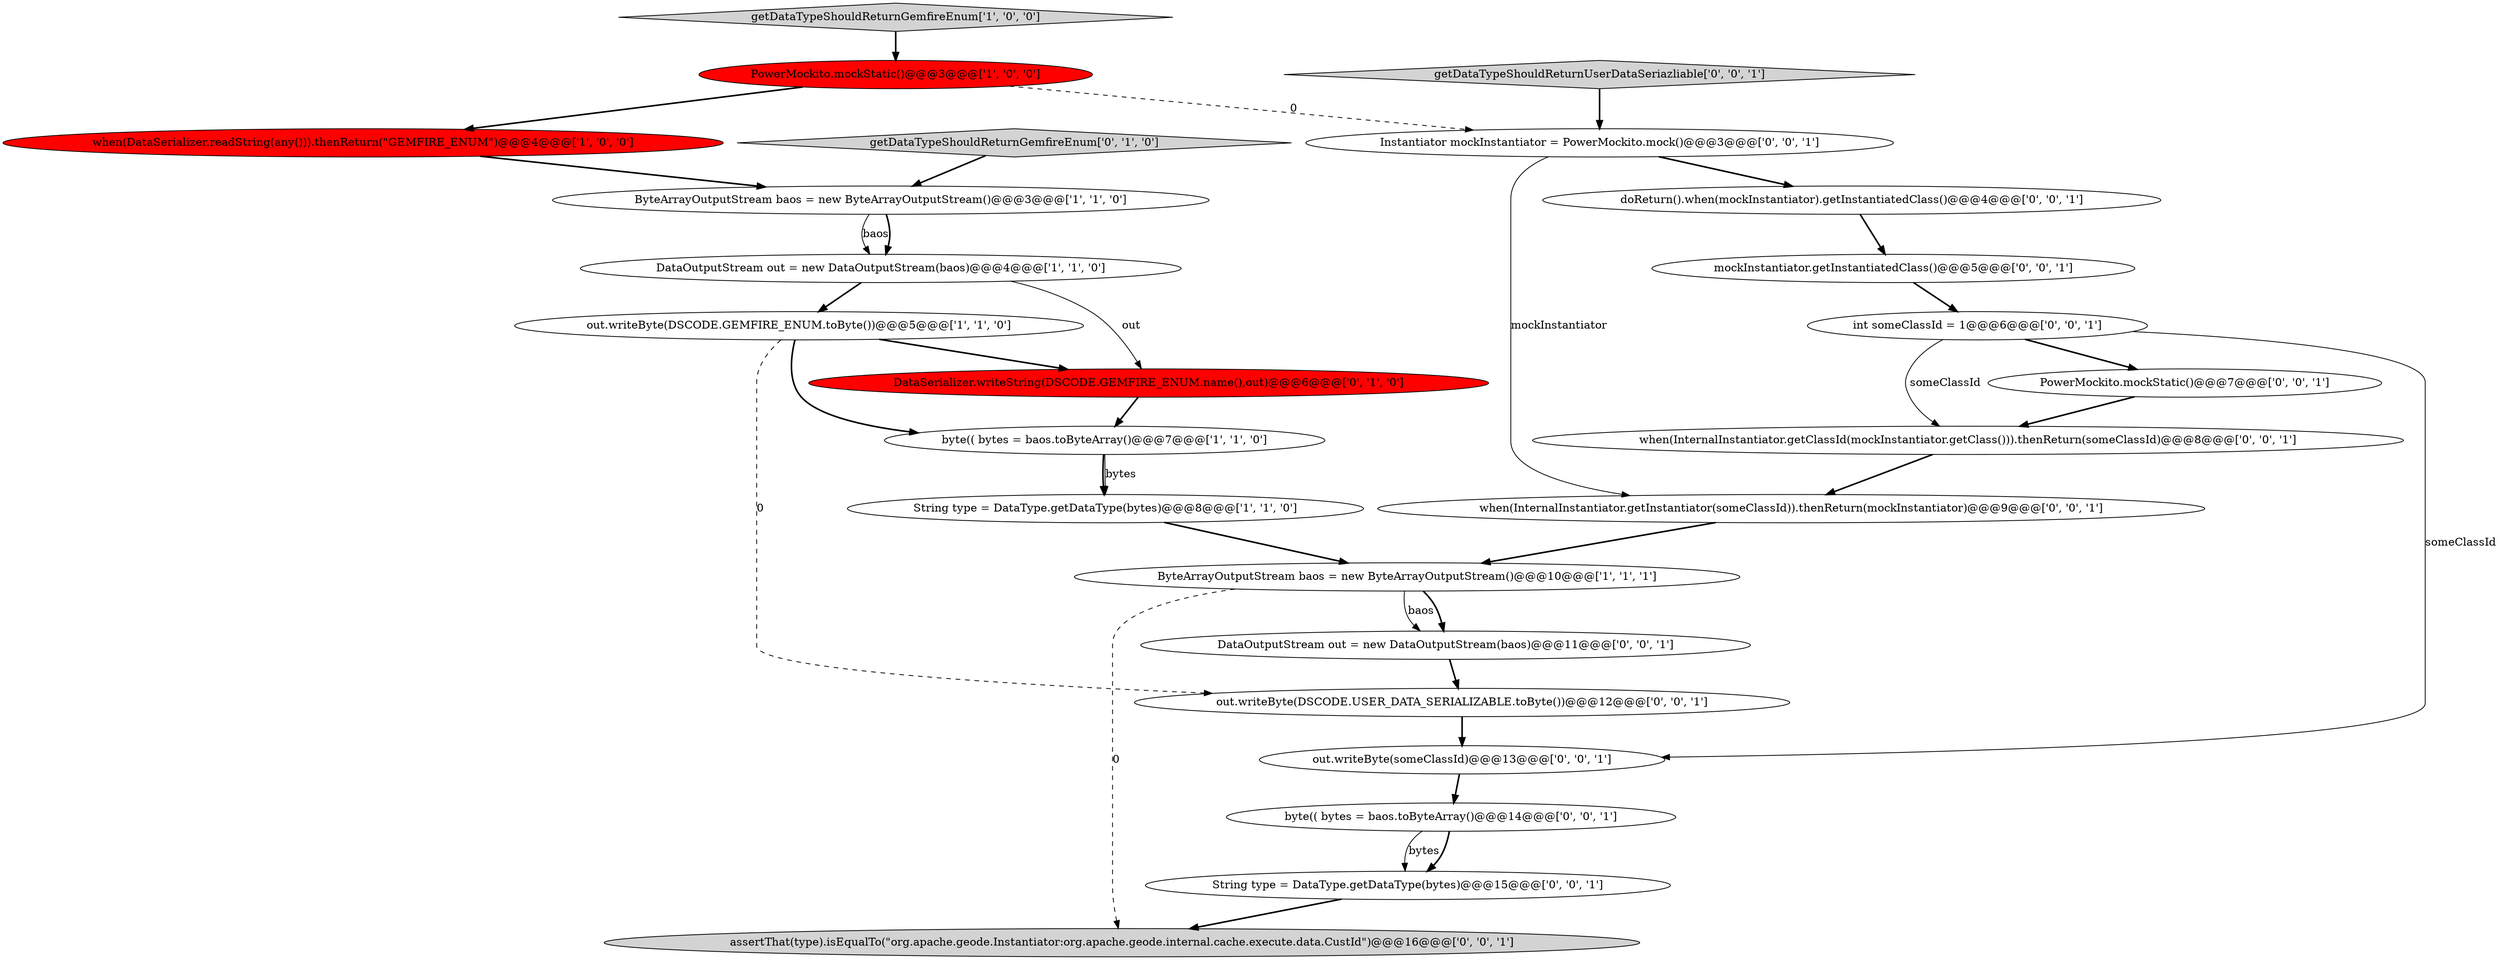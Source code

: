 digraph {
24 [style = filled, label = "when(InternalInstantiator.getInstantiator(someClassId)).thenReturn(mockInstantiator)@@@9@@@['0', '0', '1']", fillcolor = white, shape = ellipse image = "AAA0AAABBB3BBB"];
13 [style = filled, label = "when(InternalInstantiator.getClassId(mockInstantiator.getClass())).thenReturn(someClassId)@@@8@@@['0', '0', '1']", fillcolor = white, shape = ellipse image = "AAA0AAABBB3BBB"];
8 [style = filled, label = "when(DataSerializer.readString(any())).thenReturn(\"GEMFIRE_ENUM\")@@@4@@@['1', '0', '0']", fillcolor = red, shape = ellipse image = "AAA1AAABBB1BBB"];
15 [style = filled, label = "DataOutputStream out = new DataOutputStream(baos)@@@11@@@['0', '0', '1']", fillcolor = white, shape = ellipse image = "AAA0AAABBB3BBB"];
11 [style = filled, label = "out.writeByte(DSCODE.USER_DATA_SERIALIZABLE.toByte())@@@12@@@['0', '0', '1']", fillcolor = white, shape = ellipse image = "AAA0AAABBB3BBB"];
18 [style = filled, label = "PowerMockito.mockStatic()@@@7@@@['0', '0', '1']", fillcolor = white, shape = ellipse image = "AAA0AAABBB3BBB"];
22 [style = filled, label = "getDataTypeShouldReturnUserDataSeriazliable['0', '0', '1']", fillcolor = lightgray, shape = diamond image = "AAA0AAABBB3BBB"];
5 [style = filled, label = "ByteArrayOutputStream baos = new ByteArrayOutputStream()@@@3@@@['1', '1', '0']", fillcolor = white, shape = ellipse image = "AAA0AAABBB1BBB"];
1 [style = filled, label = "out.writeByte(DSCODE.GEMFIRE_ENUM.toByte())@@@5@@@['1', '1', '0']", fillcolor = white, shape = ellipse image = "AAA0AAABBB1BBB"];
6 [style = filled, label = "ByteArrayOutputStream baos = new ByteArrayOutputStream()@@@10@@@['1', '1', '1']", fillcolor = white, shape = ellipse image = "AAA0AAABBB1BBB"];
0 [style = filled, label = "DataOutputStream out = new DataOutputStream(baos)@@@4@@@['1', '1', '0']", fillcolor = white, shape = ellipse image = "AAA0AAABBB1BBB"];
3 [style = filled, label = "PowerMockito.mockStatic()@@@3@@@['1', '0', '0']", fillcolor = red, shape = ellipse image = "AAA1AAABBB1BBB"];
17 [style = filled, label = "doReturn().when(mockInstantiator).getInstantiatedClass()@@@4@@@['0', '0', '1']", fillcolor = white, shape = ellipse image = "AAA0AAABBB3BBB"];
12 [style = filled, label = "Instantiator mockInstantiator = PowerMockito.mock()@@@3@@@['0', '0', '1']", fillcolor = white, shape = ellipse image = "AAA0AAABBB3BBB"];
10 [style = filled, label = "getDataTypeShouldReturnGemfireEnum['0', '1', '0']", fillcolor = lightgray, shape = diamond image = "AAA0AAABBB2BBB"];
16 [style = filled, label = "String type = DataType.getDataType(bytes)@@@15@@@['0', '0', '1']", fillcolor = white, shape = ellipse image = "AAA0AAABBB3BBB"];
19 [style = filled, label = "out.writeByte(someClassId)@@@13@@@['0', '0', '1']", fillcolor = white, shape = ellipse image = "AAA0AAABBB3BBB"];
21 [style = filled, label = "byte(( bytes = baos.toByteArray()@@@14@@@['0', '0', '1']", fillcolor = white, shape = ellipse image = "AAA0AAABBB3BBB"];
4 [style = filled, label = "getDataTypeShouldReturnGemfireEnum['1', '0', '0']", fillcolor = lightgray, shape = diamond image = "AAA0AAABBB1BBB"];
2 [style = filled, label = "String type = DataType.getDataType(bytes)@@@8@@@['1', '1', '0']", fillcolor = white, shape = ellipse image = "AAA0AAABBB1BBB"];
9 [style = filled, label = "DataSerializer.writeString(DSCODE.GEMFIRE_ENUM.name(),out)@@@6@@@['0', '1', '0']", fillcolor = red, shape = ellipse image = "AAA1AAABBB2BBB"];
20 [style = filled, label = "mockInstantiator.getInstantiatedClass()@@@5@@@['0', '0', '1']", fillcolor = white, shape = ellipse image = "AAA0AAABBB3BBB"];
7 [style = filled, label = "byte(( bytes = baos.toByteArray()@@@7@@@['1', '1', '0']", fillcolor = white, shape = ellipse image = "AAA0AAABBB1BBB"];
23 [style = filled, label = "int someClassId = 1@@@6@@@['0', '0', '1']", fillcolor = white, shape = ellipse image = "AAA0AAABBB3BBB"];
14 [style = filled, label = "assertThat(type).isEqualTo(\"org.apache.geode.Instantiator:org.apache.geode.internal.cache.execute.data.CustId\")@@@16@@@['0', '0', '1']", fillcolor = lightgray, shape = ellipse image = "AAA0AAABBB3BBB"];
4->3 [style = bold, label=""];
7->2 [style = solid, label="bytes"];
13->24 [style = bold, label=""];
12->24 [style = solid, label="mockInstantiator"];
2->6 [style = bold, label=""];
21->16 [style = solid, label="bytes"];
23->19 [style = solid, label="someClassId"];
12->17 [style = bold, label=""];
0->9 [style = solid, label="out"];
11->19 [style = bold, label=""];
9->7 [style = bold, label=""];
6->14 [style = dashed, label="0"];
6->15 [style = solid, label="baos"];
1->7 [style = bold, label=""];
5->0 [style = solid, label="baos"];
6->15 [style = bold, label=""];
1->9 [style = bold, label=""];
10->5 [style = bold, label=""];
20->23 [style = bold, label=""];
8->5 [style = bold, label=""];
5->0 [style = bold, label=""];
15->11 [style = bold, label=""];
3->12 [style = dashed, label="0"];
7->2 [style = bold, label=""];
0->1 [style = bold, label=""];
3->8 [style = bold, label=""];
22->12 [style = bold, label=""];
1->11 [style = dashed, label="0"];
18->13 [style = bold, label=""];
21->16 [style = bold, label=""];
16->14 [style = bold, label=""];
24->6 [style = bold, label=""];
23->18 [style = bold, label=""];
23->13 [style = solid, label="someClassId"];
17->20 [style = bold, label=""];
19->21 [style = bold, label=""];
}
